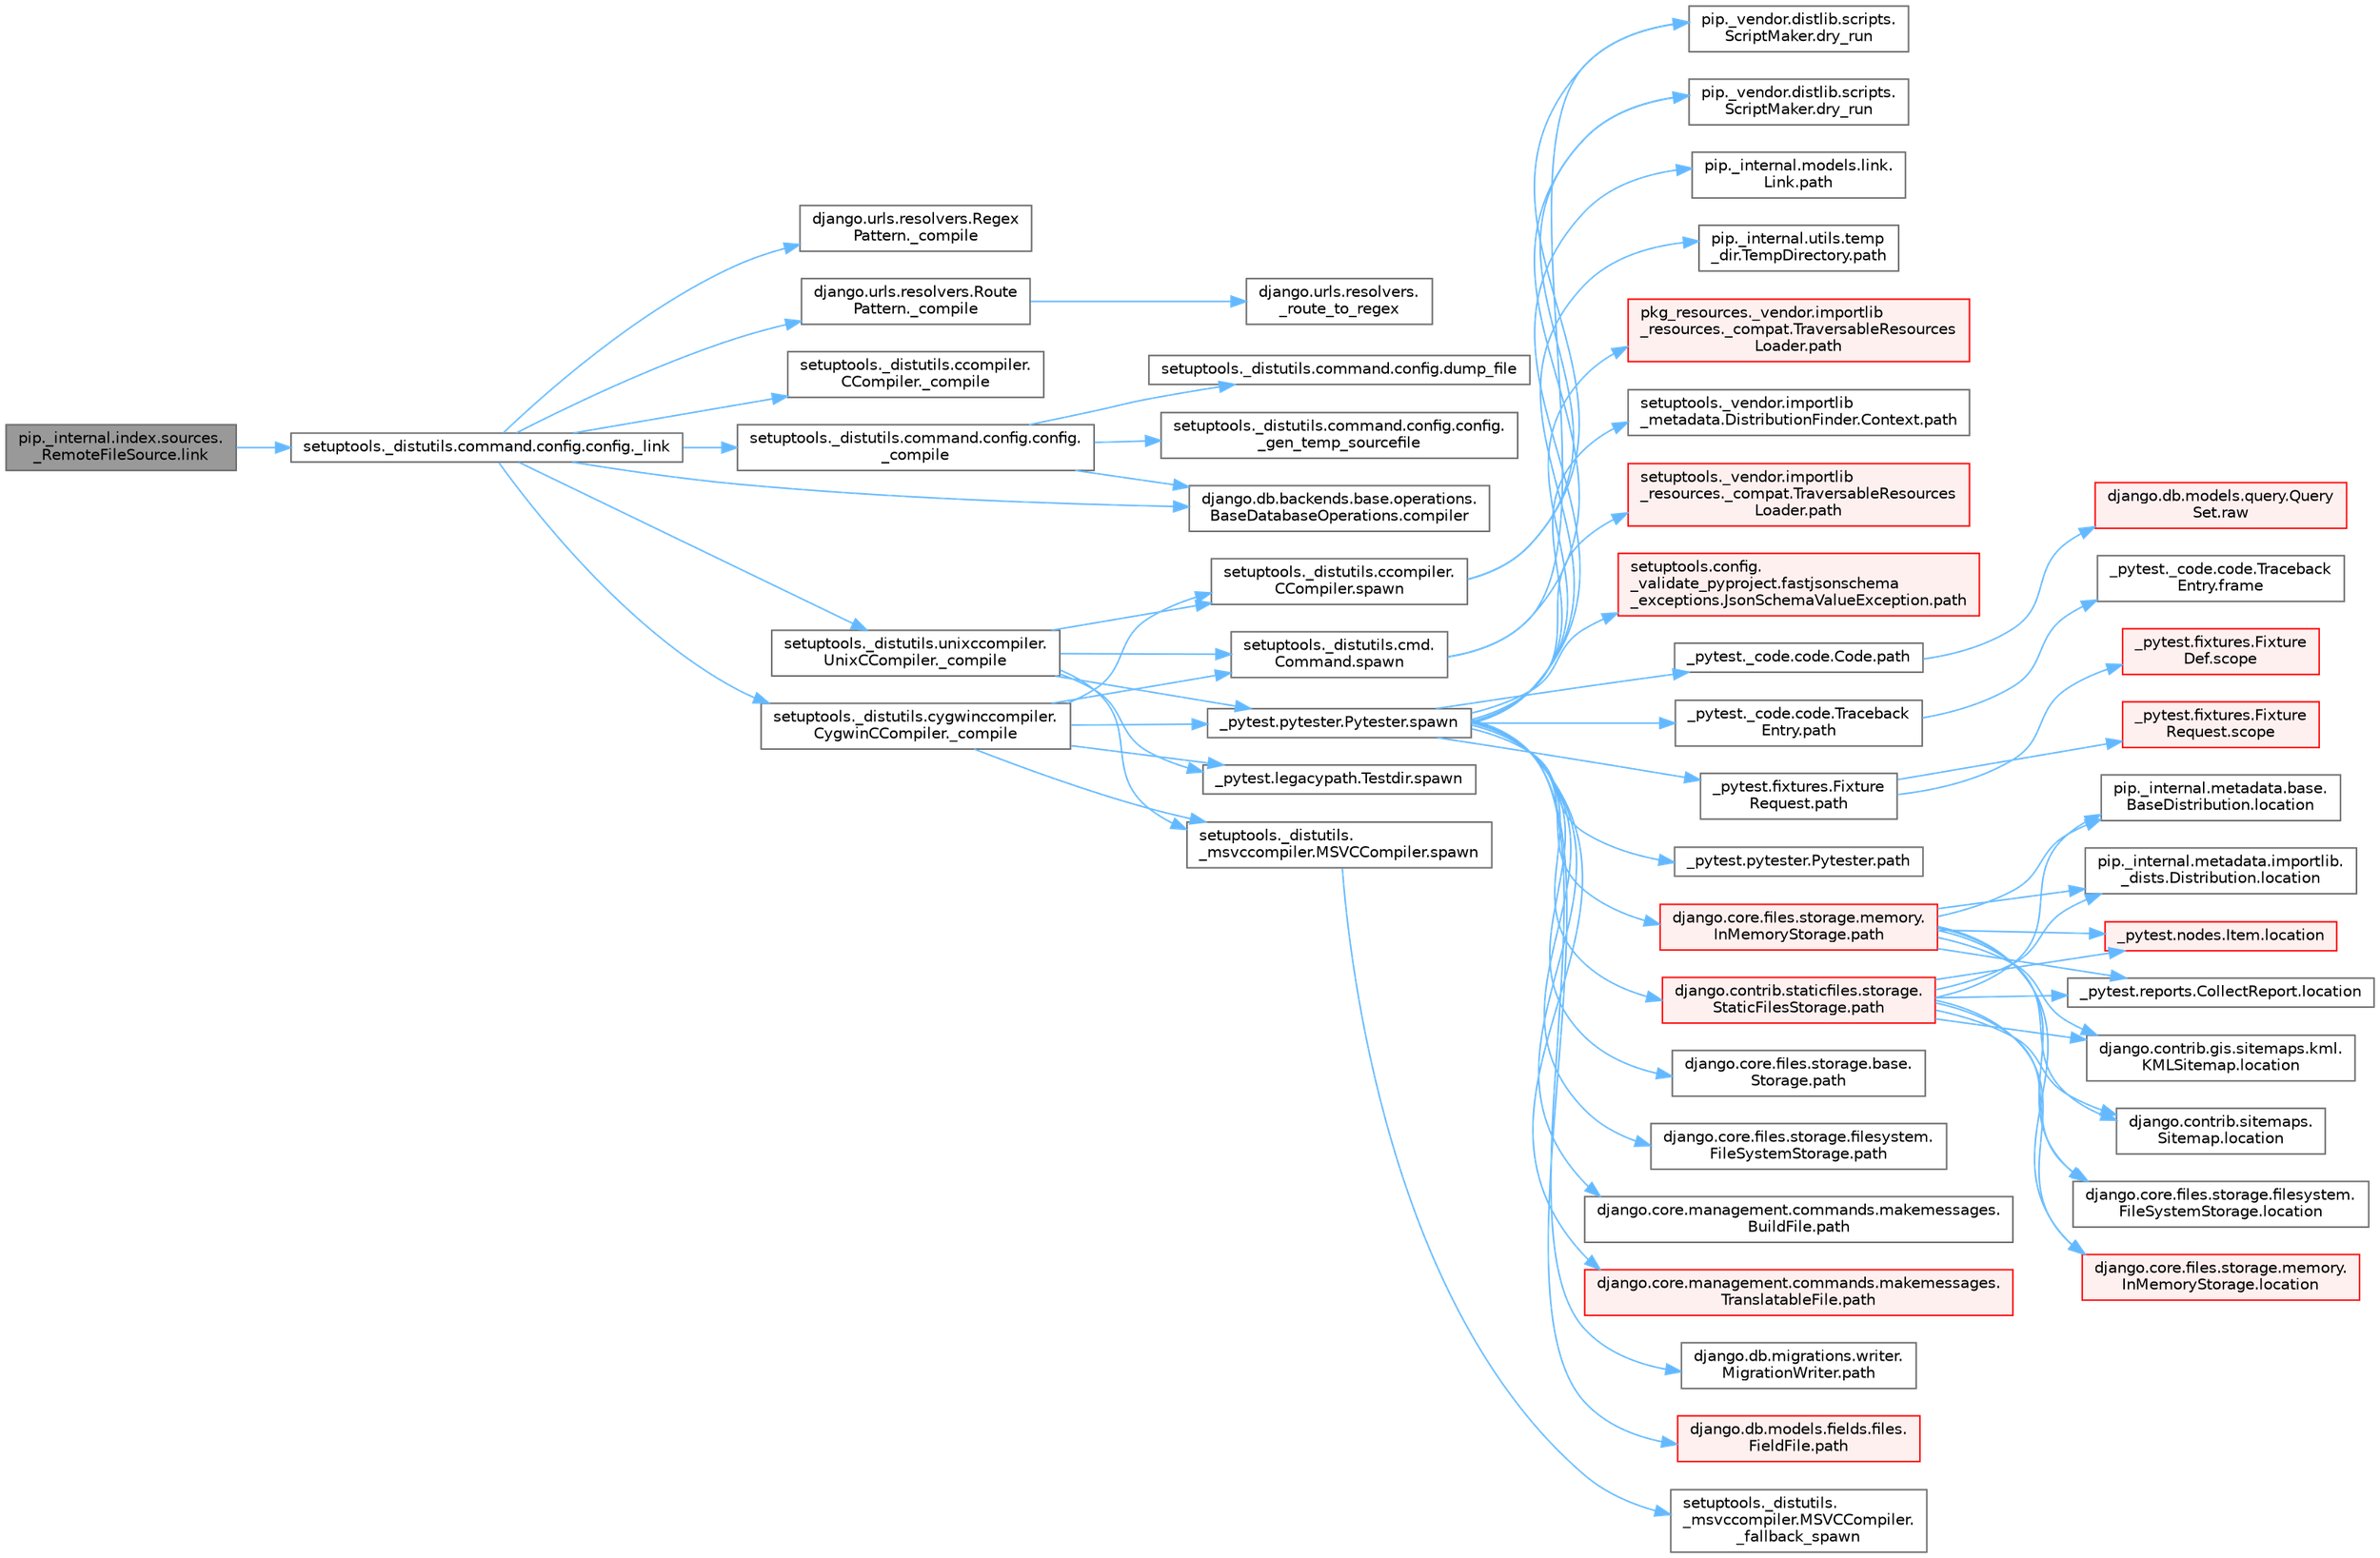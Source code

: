digraph "pip._internal.index.sources._RemoteFileSource.link"
{
 // LATEX_PDF_SIZE
  bgcolor="transparent";
  edge [fontname=Helvetica,fontsize=10,labelfontname=Helvetica,labelfontsize=10];
  node [fontname=Helvetica,fontsize=10,shape=box,height=0.2,width=0.4];
  rankdir="LR";
  Node1 [id="Node000001",label="pip._internal.index.sources.\l_RemoteFileSource.link",height=0.2,width=0.4,color="gray40", fillcolor="grey60", style="filled", fontcolor="black",tooltip=" "];
  Node1 -> Node2 [id="edge1_Node000001_Node000002",color="steelblue1",style="solid",tooltip=" "];
  Node2 [id="Node000002",label="setuptools._distutils.command.config.config._link",height=0.2,width=0.4,color="grey40", fillcolor="white", style="filled",URL="$classsetuptools_1_1__distutils_1_1command_1_1config_1_1config.html#a6428c1b2877435a2dc61c8b7f902027d",tooltip=" "];
  Node2 -> Node3 [id="edge2_Node000002_Node000003",color="steelblue1",style="solid",tooltip=" "];
  Node3 [id="Node000003",label="django.urls.resolvers.Regex\lPattern._compile",height=0.2,width=0.4,color="grey40", fillcolor="white", style="filled",URL="$classdjango_1_1urls_1_1resolvers_1_1_regex_pattern.html#afea82f6e1b1ede87a895d6f8bba6ffd5",tooltip=" "];
  Node2 -> Node4 [id="edge3_Node000002_Node000004",color="steelblue1",style="solid",tooltip=" "];
  Node4 [id="Node000004",label="django.urls.resolvers.Route\lPattern._compile",height=0.2,width=0.4,color="grey40", fillcolor="white", style="filled",URL="$classdjango_1_1urls_1_1resolvers_1_1_route_pattern.html#a2fe0f83d83b26534ddd84e0bed9f6fcb",tooltip=" "];
  Node4 -> Node5 [id="edge4_Node000004_Node000005",color="steelblue1",style="solid",tooltip=" "];
  Node5 [id="Node000005",label="django.urls.resolvers.\l_route_to_regex",height=0.2,width=0.4,color="grey40", fillcolor="white", style="filled",URL="$namespacedjango_1_1urls_1_1resolvers.html#a4afc449927150f5a8e1809f80d560cfc",tooltip=" "];
  Node2 -> Node6 [id="edge5_Node000002_Node000006",color="steelblue1",style="solid",tooltip=" "];
  Node6 [id="Node000006",label="setuptools._distutils.ccompiler.\lCCompiler._compile",height=0.2,width=0.4,color="grey40", fillcolor="white", style="filled",URL="$classsetuptools_1_1__distutils_1_1ccompiler_1_1_c_compiler.html#a3b1921b3435e114f3073c4b6aaf92e4d",tooltip=" "];
  Node2 -> Node7 [id="edge6_Node000002_Node000007",color="steelblue1",style="solid",tooltip=" "];
  Node7 [id="Node000007",label="setuptools._distutils.command.config.config.\l_compile",height=0.2,width=0.4,color="grey40", fillcolor="white", style="filled",URL="$classsetuptools_1_1__distutils_1_1command_1_1config_1_1config.html#a30a03d6a0699497b0b3f0a99a88fbd3d",tooltip=" "];
  Node7 -> Node8 [id="edge7_Node000007_Node000008",color="steelblue1",style="solid",tooltip=" "];
  Node8 [id="Node000008",label="setuptools._distutils.command.config.config.\l_gen_temp_sourcefile",height=0.2,width=0.4,color="grey40", fillcolor="white", style="filled",URL="$classsetuptools_1_1__distutils_1_1command_1_1config_1_1config.html#aad13b9fa561d9612a0d7f80275df0610",tooltip=" "];
  Node7 -> Node9 [id="edge8_Node000007_Node000009",color="steelblue1",style="solid",tooltip=" "];
  Node9 [id="Node000009",label="django.db.backends.base.operations.\lBaseDatabaseOperations.compiler",height=0.2,width=0.4,color="grey40", fillcolor="white", style="filled",URL="$classdjango_1_1db_1_1backends_1_1base_1_1operations_1_1_base_database_operations.html#ab3e0a61c8968590d516ced81806cdb8f",tooltip=" "];
  Node7 -> Node10 [id="edge9_Node000007_Node000010",color="steelblue1",style="solid",tooltip=" "];
  Node10 [id="Node000010",label="setuptools._distutils.command.config.dump_file",height=0.2,width=0.4,color="grey40", fillcolor="white", style="filled",URL="$namespacesetuptools_1_1__distutils_1_1command_1_1config.html#ac91a94d7a14513ea222f1934442527c8",tooltip=" "];
  Node2 -> Node11 [id="edge10_Node000002_Node000011",color="steelblue1",style="solid",tooltip=" "];
  Node11 [id="Node000011",label="setuptools._distutils.cygwinccompiler.\lCygwinCCompiler._compile",height=0.2,width=0.4,color="grey40", fillcolor="white", style="filled",URL="$classsetuptools_1_1__distutils_1_1cygwinccompiler_1_1_cygwin_c_compiler.html#a9f78e946cc1f064dba32f1f14c4d44c0",tooltip=" "];
  Node11 -> Node12 [id="edge11_Node000011_Node000012",color="steelblue1",style="solid",tooltip=" "];
  Node12 [id="Node000012",label="_pytest.legacypath.Testdir.spawn",height=0.2,width=0.4,color="grey40", fillcolor="white", style="filled",URL="$class__pytest_1_1legacypath_1_1_testdir.html#a7b90d7cbf3ce3f79ac2880b56ffe3c9c",tooltip=" "];
  Node11 -> Node13 [id="edge12_Node000011_Node000013",color="steelblue1",style="solid",tooltip=" "];
  Node13 [id="Node000013",label="_pytest.pytester.Pytester.spawn",height=0.2,width=0.4,color="grey40", fillcolor="white", style="filled",URL="$class__pytest_1_1pytester_1_1_pytester.html#abebb7155ff193e7514ef38b8569e6b58",tooltip=" "];
  Node13 -> Node14 [id="edge13_Node000013_Node000014",color="steelblue1",style="solid",tooltip=" "];
  Node14 [id="Node000014",label="_pytest._code.code.Code.path",height=0.2,width=0.4,color="grey40", fillcolor="white", style="filled",URL="$class__pytest_1_1__code_1_1code_1_1_code.html#a1dae55e90750fe77c7517f806a14d864",tooltip=" "];
  Node14 -> Node15 [id="edge14_Node000014_Node000015",color="steelblue1",style="solid",tooltip=" "];
  Node15 [id="Node000015",label="django.db.models.query.Query\lSet.raw",height=0.2,width=0.4,color="red", fillcolor="#FFF0F0", style="filled",URL="$classdjango_1_1db_1_1models_1_1query_1_1_query_set.html#abce199e3993658459fb2f7c2719daa45",tooltip="PUBLIC METHODS THAT RETURN A QUERYSET SUBCLASS #."];
  Node13 -> Node26 [id="edge15_Node000013_Node000026",color="steelblue1",style="solid",tooltip=" "];
  Node26 [id="Node000026",label="_pytest._code.code.Traceback\lEntry.path",height=0.2,width=0.4,color="grey40", fillcolor="white", style="filled",URL="$class__pytest_1_1__code_1_1code_1_1_traceback_entry.html#a5a88b9ae4623733566450a9e7d8387c0",tooltip=" "];
  Node26 -> Node27 [id="edge16_Node000026_Node000027",color="steelblue1",style="solid",tooltip=" "];
  Node27 [id="Node000027",label="_pytest._code.code.Traceback\lEntry.frame",height=0.2,width=0.4,color="grey40", fillcolor="white", style="filled",URL="$class__pytest_1_1__code_1_1code_1_1_traceback_entry.html#a8592e8aeeb3804602a1d6c85fc427f1b",tooltip=" "];
  Node13 -> Node28 [id="edge17_Node000013_Node000028",color="steelblue1",style="solid",tooltip=" "];
  Node28 [id="Node000028",label="_pytest.fixtures.Fixture\lRequest.path",height=0.2,width=0.4,color="grey40", fillcolor="white", style="filled",URL="$class__pytest_1_1fixtures_1_1_fixture_request.html#a6f6db59812d121b54cd67d5e434e1451",tooltip=" "];
  Node28 -> Node29 [id="edge18_Node000028_Node000029",color="steelblue1",style="solid",tooltip=" "];
  Node29 [id="Node000029",label="_pytest.fixtures.Fixture\lDef.scope",height=0.2,width=0.4,color="red", fillcolor="#FFF0F0", style="filled",URL="$class__pytest_1_1fixtures_1_1_fixture_def.html#a7631cdae842daae93780def0698acba2",tooltip=" "];
  Node28 -> Node33 [id="edge19_Node000028_Node000033",color="steelblue1",style="solid",tooltip=" "];
  Node33 [id="Node000033",label="_pytest.fixtures.Fixture\lRequest.scope",height=0.2,width=0.4,color="red", fillcolor="#FFF0F0", style="filled",URL="$class__pytest_1_1fixtures_1_1_fixture_request.html#acb5406ee9e8cf7147711b9314b6c951a",tooltip=" "];
  Node13 -> Node34 [id="edge20_Node000013_Node000034",color="steelblue1",style="solid",tooltip=" "];
  Node34 [id="Node000034",label="_pytest.pytester.Pytester.path",height=0.2,width=0.4,color="grey40", fillcolor="white", style="filled",URL="$class__pytest_1_1pytester_1_1_pytester.html#a403c804f74a87f5e5705774fa896cc1f",tooltip=" "];
  Node13 -> Node35 [id="edge21_Node000013_Node000035",color="steelblue1",style="solid",tooltip=" "];
  Node35 [id="Node000035",label="django.contrib.staticfiles.storage.\lStaticFilesStorage.path",height=0.2,width=0.4,color="red", fillcolor="#FFF0F0", style="filled",URL="$classdjango_1_1contrib_1_1staticfiles_1_1storage_1_1_static_files_storage.html#a4e96cc92fbde7423d1b74f3a50fc0bf6",tooltip=" "];
  Node35 -> Node36 [id="edge22_Node000035_Node000036",color="steelblue1",style="solid",tooltip=" "];
  Node36 [id="Node000036",label="_pytest.nodes.Item.location",height=0.2,width=0.4,color="red", fillcolor="#FFF0F0", style="filled",URL="$class__pytest_1_1nodes_1_1_item.html#a09cd5bab99de1b92a3aa6f76ba8aa206",tooltip=" "];
  Node35 -> Node47 [id="edge23_Node000035_Node000047",color="steelblue1",style="solid",tooltip=" "];
  Node47 [id="Node000047",label="_pytest.reports.CollectReport.location",height=0.2,width=0.4,color="grey40", fillcolor="white", style="filled",URL="$class__pytest_1_1reports_1_1_collect_report.html#a3df6c3a6598c22fd46d30789b1a43393",tooltip=" "];
  Node35 -> Node48 [id="edge24_Node000035_Node000048",color="steelblue1",style="solid",tooltip=" "];
  Node48 [id="Node000048",label="django.contrib.gis.sitemaps.kml.\lKMLSitemap.location",height=0.2,width=0.4,color="grey40", fillcolor="white", style="filled",URL="$classdjango_1_1contrib_1_1gis_1_1sitemaps_1_1kml_1_1_k_m_l_sitemap.html#aeae9b718dc149bb1b470a9c52ac5628f",tooltip=" "];
  Node35 -> Node49 [id="edge25_Node000035_Node000049",color="steelblue1",style="solid",tooltip=" "];
  Node49 [id="Node000049",label="django.contrib.sitemaps.\lSitemap.location",height=0.2,width=0.4,color="grey40", fillcolor="white", style="filled",URL="$classdjango_1_1contrib_1_1sitemaps_1_1_sitemap.html#aa50de5996662f62a25b44d826e56f3d1",tooltip=" "];
  Node35 -> Node50 [id="edge26_Node000035_Node000050",color="steelblue1",style="solid",tooltip=" "];
  Node50 [id="Node000050",label="django.core.files.storage.filesystem.\lFileSystemStorage.location",height=0.2,width=0.4,color="grey40", fillcolor="white", style="filled",URL="$classdjango_1_1core_1_1files_1_1storage_1_1filesystem_1_1_file_system_storage.html#a96c687dfbe5a613789ce671d432b4e05",tooltip=" "];
  Node35 -> Node51 [id="edge27_Node000035_Node000051",color="steelblue1",style="solid",tooltip=" "];
  Node51 [id="Node000051",label="django.core.files.storage.memory.\lInMemoryStorage.location",height=0.2,width=0.4,color="red", fillcolor="#FFF0F0", style="filled",URL="$classdjango_1_1core_1_1files_1_1storage_1_1memory_1_1_in_memory_storage.html#ac07879a754326faa2de48cb4929aec21",tooltip=" "];
  Node35 -> Node484 [id="edge28_Node000035_Node000484",color="steelblue1",style="solid",tooltip=" "];
  Node484 [id="Node000484",label="pip._internal.metadata.base.\lBaseDistribution.location",height=0.2,width=0.4,color="grey40", fillcolor="white", style="filled",URL="$classpip_1_1__internal_1_1metadata_1_1base_1_1_base_distribution.html#af41d226a9fda04459c2e55c71152b3b0",tooltip=" "];
  Node35 -> Node485 [id="edge29_Node000035_Node000485",color="steelblue1",style="solid",tooltip=" "];
  Node485 [id="Node000485",label="pip._internal.metadata.importlib.\l_dists.Distribution.location",height=0.2,width=0.4,color="grey40", fillcolor="white", style="filled",URL="$classpip_1_1__internal_1_1metadata_1_1importlib_1_1__dists_1_1_distribution.html#a501af487c943a5f3c1caf6464b7b7abf",tooltip=" "];
  Node13 -> Node481 [id="edge30_Node000013_Node000481",color="steelblue1",style="solid",tooltip=" "];
  Node481 [id="Node000481",label="django.core.files.storage.base.\lStorage.path",height=0.2,width=0.4,color="grey40", fillcolor="white", style="filled",URL="$classdjango_1_1core_1_1files_1_1storage_1_1base_1_1_storage.html#a9be8d49a55131dbbab2c5fd57f7e772c",tooltip=" "];
  Node13 -> Node482 [id="edge31_Node000013_Node000482",color="steelblue1",style="solid",tooltip=" "];
  Node482 [id="Node000482",label="django.core.files.storage.filesystem.\lFileSystemStorage.path",height=0.2,width=0.4,color="grey40", fillcolor="white", style="filled",URL="$classdjango_1_1core_1_1files_1_1storage_1_1filesystem_1_1_file_system_storage.html#abf8a7e88eedec3e1b2ea965cc0858d17",tooltip=" "];
  Node13 -> Node483 [id="edge32_Node000013_Node000483",color="steelblue1",style="solid",tooltip=" "];
  Node483 [id="Node000483",label="django.core.files.storage.memory.\lInMemoryStorage.path",height=0.2,width=0.4,color="red", fillcolor="#FFF0F0", style="filled",URL="$classdjango_1_1core_1_1files_1_1storage_1_1memory_1_1_in_memory_storage.html#a466c8e28fd11839318d2e4454b8ef89f",tooltip=" "];
  Node483 -> Node36 [id="edge33_Node000483_Node000036",color="steelblue1",style="solid",tooltip=" "];
  Node483 -> Node47 [id="edge34_Node000483_Node000047",color="steelblue1",style="solid",tooltip=" "];
  Node483 -> Node48 [id="edge35_Node000483_Node000048",color="steelblue1",style="solid",tooltip=" "];
  Node483 -> Node49 [id="edge36_Node000483_Node000049",color="steelblue1",style="solid",tooltip=" "];
  Node483 -> Node50 [id="edge37_Node000483_Node000050",color="steelblue1",style="solid",tooltip=" "];
  Node483 -> Node51 [id="edge38_Node000483_Node000051",color="steelblue1",style="solid",tooltip=" "];
  Node483 -> Node484 [id="edge39_Node000483_Node000484",color="steelblue1",style="solid",tooltip=" "];
  Node483 -> Node485 [id="edge40_Node000483_Node000485",color="steelblue1",style="solid",tooltip=" "];
  Node13 -> Node487 [id="edge41_Node000013_Node000487",color="steelblue1",style="solid",tooltip=" "];
  Node487 [id="Node000487",label="django.core.management.commands.makemessages.\lBuildFile.path",height=0.2,width=0.4,color="grey40", fillcolor="white", style="filled",URL="$classdjango_1_1core_1_1management_1_1commands_1_1makemessages_1_1_build_file.html#ac06388718e902543bc00a7c6565105fc",tooltip=" "];
  Node13 -> Node488 [id="edge42_Node000013_Node000488",color="steelblue1",style="solid",tooltip=" "];
  Node488 [id="Node000488",label="django.core.management.commands.makemessages.\lTranslatableFile.path",height=0.2,width=0.4,color="red", fillcolor="#FFF0F0", style="filled",URL="$classdjango_1_1core_1_1management_1_1commands_1_1makemessages_1_1_translatable_file.html#ad851d5e6b8a65f5915ccfd4a30fb8026",tooltip=" "];
  Node13 -> Node489 [id="edge43_Node000013_Node000489",color="steelblue1",style="solid",tooltip=" "];
  Node489 [id="Node000489",label="django.db.migrations.writer.\lMigrationWriter.path",height=0.2,width=0.4,color="grey40", fillcolor="white", style="filled",URL="$classdjango_1_1db_1_1migrations_1_1writer_1_1_migration_writer.html#a45469d67e8f80996c982470d36136184",tooltip=" "];
  Node13 -> Node490 [id="edge44_Node000013_Node000490",color="steelblue1",style="solid",tooltip=" "];
  Node490 [id="Node000490",label="django.db.models.fields.files.\lFieldFile.path",height=0.2,width=0.4,color="red", fillcolor="#FFF0F0", style="filled",URL="$classdjango_1_1db_1_1models_1_1fields_1_1files_1_1_field_file.html#ae91c4ed0643fb9bd8959d0db8eb44f80",tooltip=" "];
  Node13 -> Node586 [id="edge45_Node000013_Node000586",color="steelblue1",style="solid",tooltip=" "];
  Node586 [id="Node000586",label="pip._internal.models.link.\lLink.path",height=0.2,width=0.4,color="grey40", fillcolor="white", style="filled",URL="$classpip_1_1__internal_1_1models_1_1link_1_1_link.html#a30f454216dcb615e3ed986238490f180",tooltip=" "];
  Node13 -> Node587 [id="edge46_Node000013_Node000587",color="steelblue1",style="solid",tooltip=" "];
  Node587 [id="Node000587",label="pip._internal.utils.temp\l_dir.TempDirectory.path",height=0.2,width=0.4,color="grey40", fillcolor="white", style="filled",URL="$classpip_1_1__internal_1_1utils_1_1temp__dir_1_1_temp_directory.html#afe6b2d95c070c6570957de5696ff3a6e",tooltip=" "];
  Node13 -> Node588 [id="edge47_Node000013_Node000588",color="steelblue1",style="solid",tooltip=" "];
  Node588 [id="Node000588",label="pkg_resources._vendor.importlib\l_resources._compat.TraversableResources\lLoader.path",height=0.2,width=0.4,color="red", fillcolor="#FFF0F0", style="filled",URL="$classpkg__resources_1_1__vendor_1_1importlib__resources_1_1__compat_1_1_traversable_resources_loader.html#acfc17872a53cbe02f6c34eda2bb162f2",tooltip=" "];
  Node13 -> Node590 [id="edge48_Node000013_Node000590",color="steelblue1",style="solid",tooltip=" "];
  Node590 [id="Node000590",label="setuptools._vendor.importlib\l_metadata.DistributionFinder.Context.path",height=0.2,width=0.4,color="grey40", fillcolor="white", style="filled",URL="$classsetuptools_1_1__vendor_1_1importlib__metadata_1_1_distribution_finder_1_1_context.html#a84a429ddce40738ea5c0edb53799ee8d",tooltip=" "];
  Node13 -> Node591 [id="edge49_Node000013_Node000591",color="steelblue1",style="solid",tooltip=" "];
  Node591 [id="Node000591",label="setuptools._vendor.importlib\l_resources._compat.TraversableResources\lLoader.path",height=0.2,width=0.4,color="red", fillcolor="#FFF0F0", style="filled",URL="$classsetuptools_1_1__vendor_1_1importlib__resources_1_1__compat_1_1_traversable_resources_loader.html#a9b9cf5b6723d48f7a779b6ae71d53699",tooltip=" "];
  Node13 -> Node592 [id="edge50_Node000013_Node000592",color="steelblue1",style="solid",tooltip=" "];
  Node592 [id="Node000592",label="setuptools.config.\l_validate_pyproject.fastjsonschema\l_exceptions.JsonSchemaValueException.path",height=0.2,width=0.4,color="red", fillcolor="#FFF0F0", style="filled",URL="$classsetuptools_1_1config_1_1__validate__pyproject_1_1fastjsonschema__exceptions_1_1_json_schema_value_exception.html#a59179b3d1dc16c7087530bbc10bcf857",tooltip=" "];
  Node11 -> Node3941 [id="edge51_Node000011_Node003941",color="steelblue1",style="solid",tooltip=" "];
  Node3941 [id="Node003941",label="setuptools._distutils.\l_msvccompiler.MSVCCompiler.spawn",height=0.2,width=0.4,color="grey40", fillcolor="white", style="filled",URL="$classsetuptools_1_1__distutils_1_1__msvccompiler_1_1_m_s_v_c_compiler.html#a9aa3de4c16c1786efcbc72a361aadb66",tooltip=" "];
  Node3941 -> Node3942 [id="edge52_Node003941_Node003942",color="steelblue1",style="solid",tooltip=" "];
  Node3942 [id="Node003942",label="setuptools._distutils.\l_msvccompiler.MSVCCompiler.\l_fallback_spawn",height=0.2,width=0.4,color="grey40", fillcolor="white", style="filled",URL="$classsetuptools_1_1__distutils_1_1__msvccompiler_1_1_m_s_v_c_compiler.html#a3a818bd88a7d6b6d4a76fdeed2bd9d2a",tooltip=" "];
  Node11 -> Node3943 [id="edge53_Node000011_Node003943",color="steelblue1",style="solid",tooltip=" "];
  Node3943 [id="Node003943",label="setuptools._distutils.ccompiler.\lCCompiler.spawn",height=0.2,width=0.4,color="grey40", fillcolor="white", style="filled",URL="$classsetuptools_1_1__distutils_1_1ccompiler_1_1_c_compiler.html#af513247d5bdabdc090f42e431d7da74f",tooltip=" "];
  Node3943 -> Node3925 [id="edge54_Node003943_Node003925",color="steelblue1",style="solid",tooltip=" "];
  Node3925 [id="Node003925",label="pip._vendor.distlib.scripts.\lScriptMaker.dry_run",height=0.2,width=0.4,color="grey40", fillcolor="white", style="filled",URL="$classpip_1_1__vendor_1_1distlib_1_1scripts_1_1_script_maker.html#acd0b75b087e518fe8bca3b64ea083c92",tooltip=" "];
  Node3943 -> Node3926 [id="edge55_Node003943_Node003926",color="steelblue1",style="solid",tooltip=" "];
  Node3926 [id="Node003926",label="pip._vendor.distlib.scripts.\lScriptMaker.dry_run",height=0.2,width=0.4,color="grey40", fillcolor="white", style="filled",URL="$classpip_1_1__vendor_1_1distlib_1_1scripts_1_1_script_maker.html#aa6b275f3771cc190673279c4bf52d220",tooltip=" "];
  Node11 -> Node3944 [id="edge56_Node000011_Node003944",color="steelblue1",style="solid",tooltip=" "];
  Node3944 [id="Node003944",label="setuptools._distutils.cmd.\lCommand.spawn",height=0.2,width=0.4,color="grey40", fillcolor="white", style="filled",URL="$classsetuptools_1_1__distutils_1_1cmd_1_1_command.html#a9d990023ef8ad29009426c7facf05efb",tooltip=" "];
  Node3944 -> Node3925 [id="edge57_Node003944_Node003925",color="steelblue1",style="solid",tooltip=" "];
  Node3944 -> Node3926 [id="edge58_Node003944_Node003926",color="steelblue1",style="solid",tooltip=" "];
  Node2 -> Node4524 [id="edge59_Node000002_Node004524",color="steelblue1",style="solid",tooltip=" "];
  Node4524 [id="Node004524",label="setuptools._distutils.unixccompiler.\lUnixCCompiler._compile",height=0.2,width=0.4,color="grey40", fillcolor="white", style="filled",URL="$classsetuptools_1_1__distutils_1_1unixccompiler_1_1_unix_c_compiler.html#a46637fc77b6fc4eac2678e277fba18fe",tooltip=" "];
  Node4524 -> Node12 [id="edge60_Node004524_Node000012",color="steelblue1",style="solid",tooltip=" "];
  Node4524 -> Node13 [id="edge61_Node004524_Node000013",color="steelblue1",style="solid",tooltip=" "];
  Node4524 -> Node3941 [id="edge62_Node004524_Node003941",color="steelblue1",style="solid",tooltip=" "];
  Node4524 -> Node3943 [id="edge63_Node004524_Node003943",color="steelblue1",style="solid",tooltip=" "];
  Node4524 -> Node3944 [id="edge64_Node004524_Node003944",color="steelblue1",style="solid",tooltip=" "];
  Node2 -> Node9 [id="edge65_Node000002_Node000009",color="steelblue1",style="solid",tooltip=" "];
}
